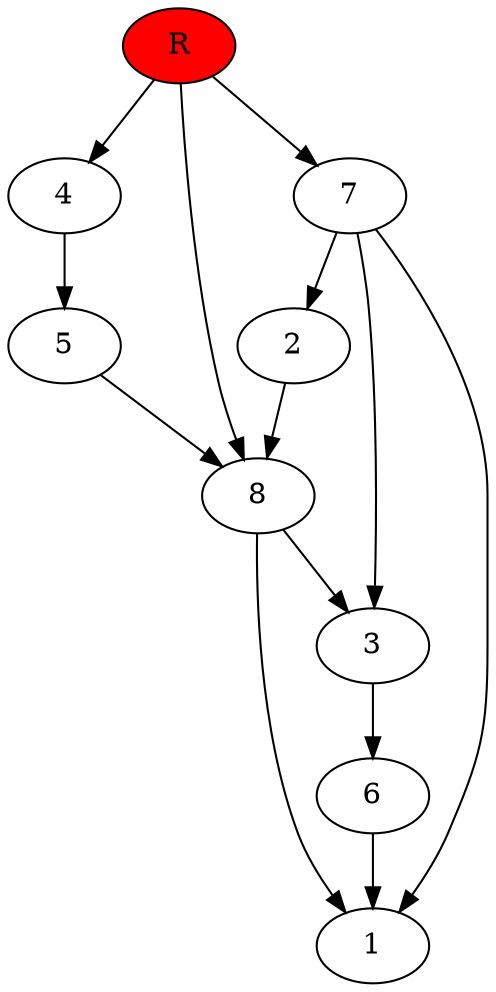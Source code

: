 digraph prb41734 {
	1
	2
	3
	4
	5
	6
	7
	8
	R [fillcolor="#ff0000" style=filled]
	2 -> 8
	3 -> 6
	4 -> 5
	5 -> 8
	6 -> 1
	7 -> 1
	7 -> 2
	7 -> 3
	8 -> 1
	8 -> 3
	R -> 4
	R -> 7
	R -> 8
}
